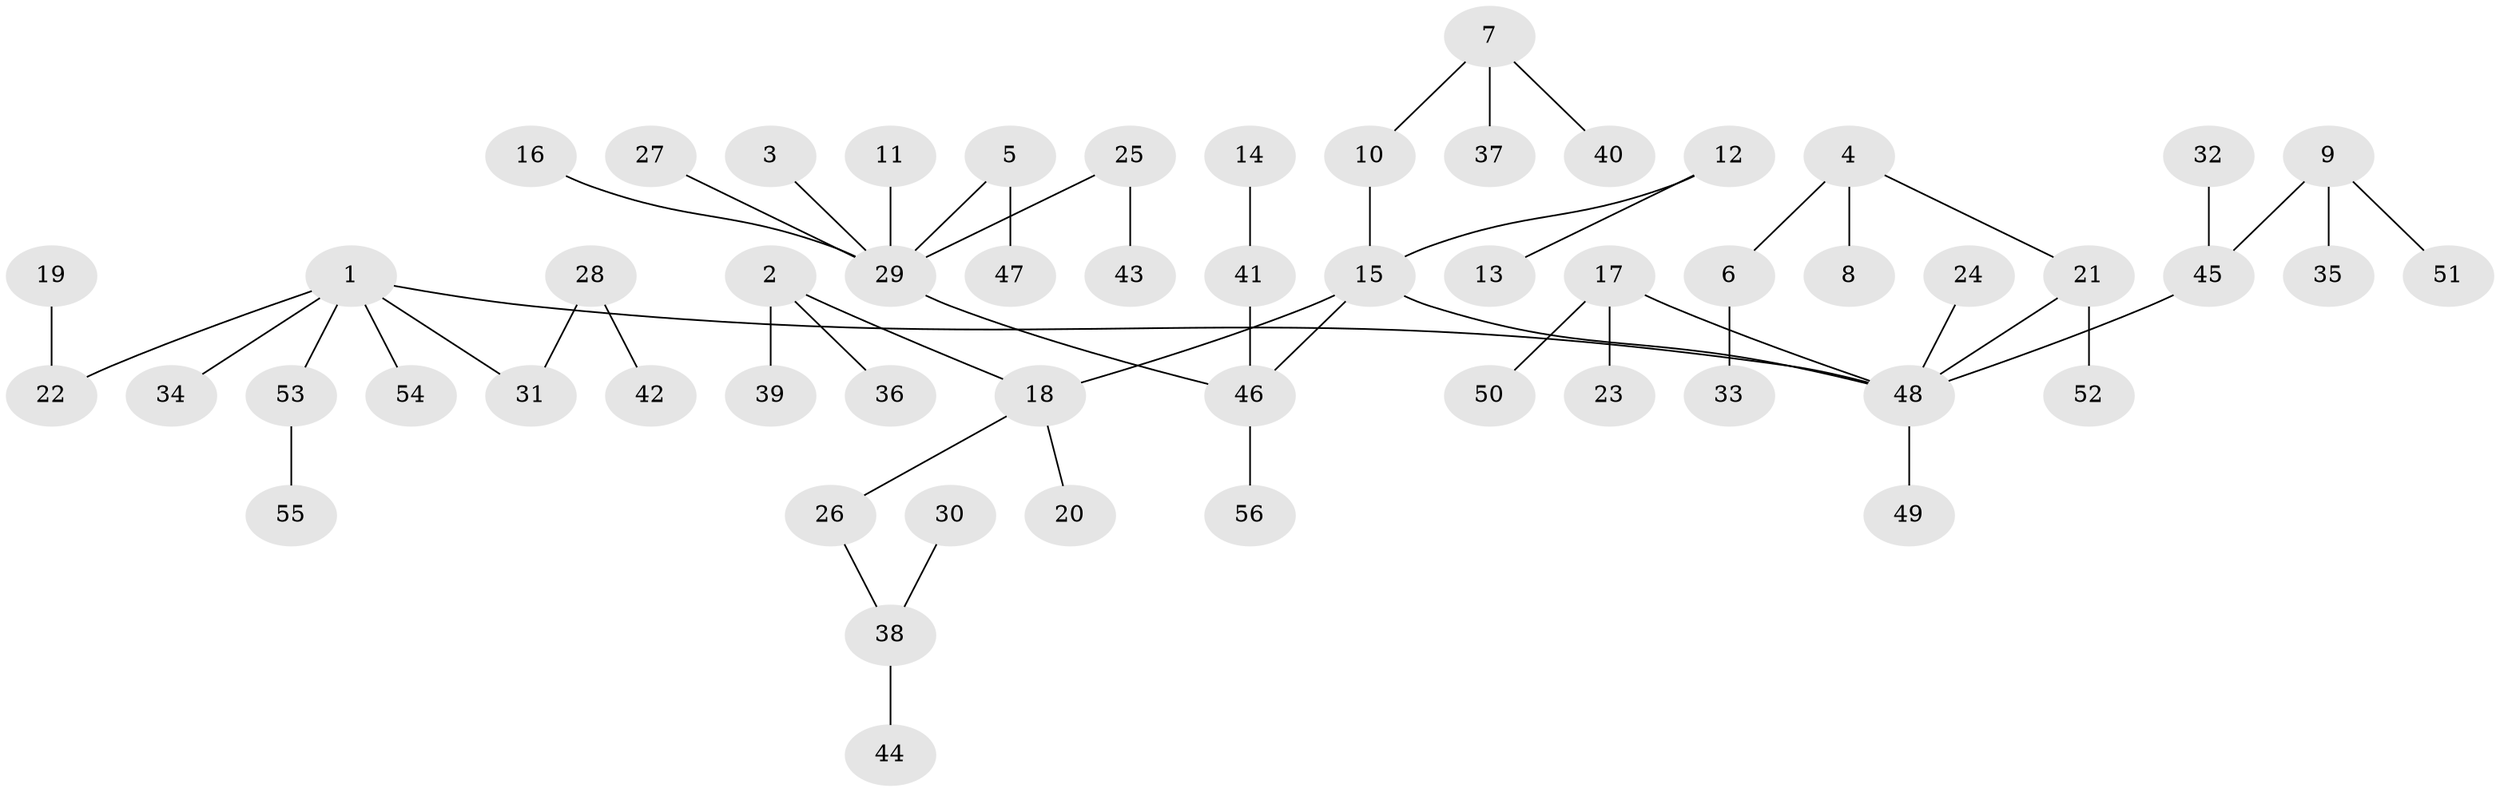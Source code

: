 // original degree distribution, {8: 0.007246376811594203, 6: 0.021739130434782608, 3: 0.13043478260869565, 4: 0.050724637681159424, 5: 0.021739130434782608, 2: 0.26811594202898553, 9: 0.007246376811594203, 1: 0.4927536231884058}
// Generated by graph-tools (version 1.1) at 2025/37/03/04/25 23:37:30]
// undirected, 56 vertices, 55 edges
graph export_dot {
  node [color=gray90,style=filled];
  1;
  2;
  3;
  4;
  5;
  6;
  7;
  8;
  9;
  10;
  11;
  12;
  13;
  14;
  15;
  16;
  17;
  18;
  19;
  20;
  21;
  22;
  23;
  24;
  25;
  26;
  27;
  28;
  29;
  30;
  31;
  32;
  33;
  34;
  35;
  36;
  37;
  38;
  39;
  40;
  41;
  42;
  43;
  44;
  45;
  46;
  47;
  48;
  49;
  50;
  51;
  52;
  53;
  54;
  55;
  56;
  1 -- 22 [weight=1.0];
  1 -- 31 [weight=1.0];
  1 -- 34 [weight=1.0];
  1 -- 48 [weight=1.0];
  1 -- 53 [weight=1.0];
  1 -- 54 [weight=1.0];
  2 -- 18 [weight=1.0];
  2 -- 36 [weight=1.0];
  2 -- 39 [weight=1.0];
  3 -- 29 [weight=1.0];
  4 -- 6 [weight=1.0];
  4 -- 8 [weight=1.0];
  4 -- 21 [weight=1.0];
  5 -- 29 [weight=1.0];
  5 -- 47 [weight=1.0];
  6 -- 33 [weight=1.0];
  7 -- 10 [weight=1.0];
  7 -- 37 [weight=1.0];
  7 -- 40 [weight=1.0];
  9 -- 35 [weight=1.0];
  9 -- 45 [weight=1.0];
  9 -- 51 [weight=1.0];
  10 -- 15 [weight=1.0];
  11 -- 29 [weight=1.0];
  12 -- 13 [weight=1.0];
  12 -- 15 [weight=1.0];
  14 -- 41 [weight=1.0];
  15 -- 18 [weight=1.0];
  15 -- 46 [weight=1.0];
  15 -- 48 [weight=1.0];
  16 -- 29 [weight=1.0];
  17 -- 23 [weight=1.0];
  17 -- 48 [weight=1.0];
  17 -- 50 [weight=1.0];
  18 -- 20 [weight=1.0];
  18 -- 26 [weight=1.0];
  19 -- 22 [weight=1.0];
  21 -- 48 [weight=1.0];
  21 -- 52 [weight=1.0];
  24 -- 48 [weight=1.0];
  25 -- 29 [weight=1.0];
  25 -- 43 [weight=1.0];
  26 -- 38 [weight=1.0];
  27 -- 29 [weight=1.0];
  28 -- 31 [weight=1.0];
  28 -- 42 [weight=1.0];
  29 -- 46 [weight=1.0];
  30 -- 38 [weight=1.0];
  32 -- 45 [weight=1.0];
  38 -- 44 [weight=1.0];
  41 -- 46 [weight=1.0];
  45 -- 48 [weight=1.0];
  46 -- 56 [weight=1.0];
  48 -- 49 [weight=1.0];
  53 -- 55 [weight=1.0];
}
